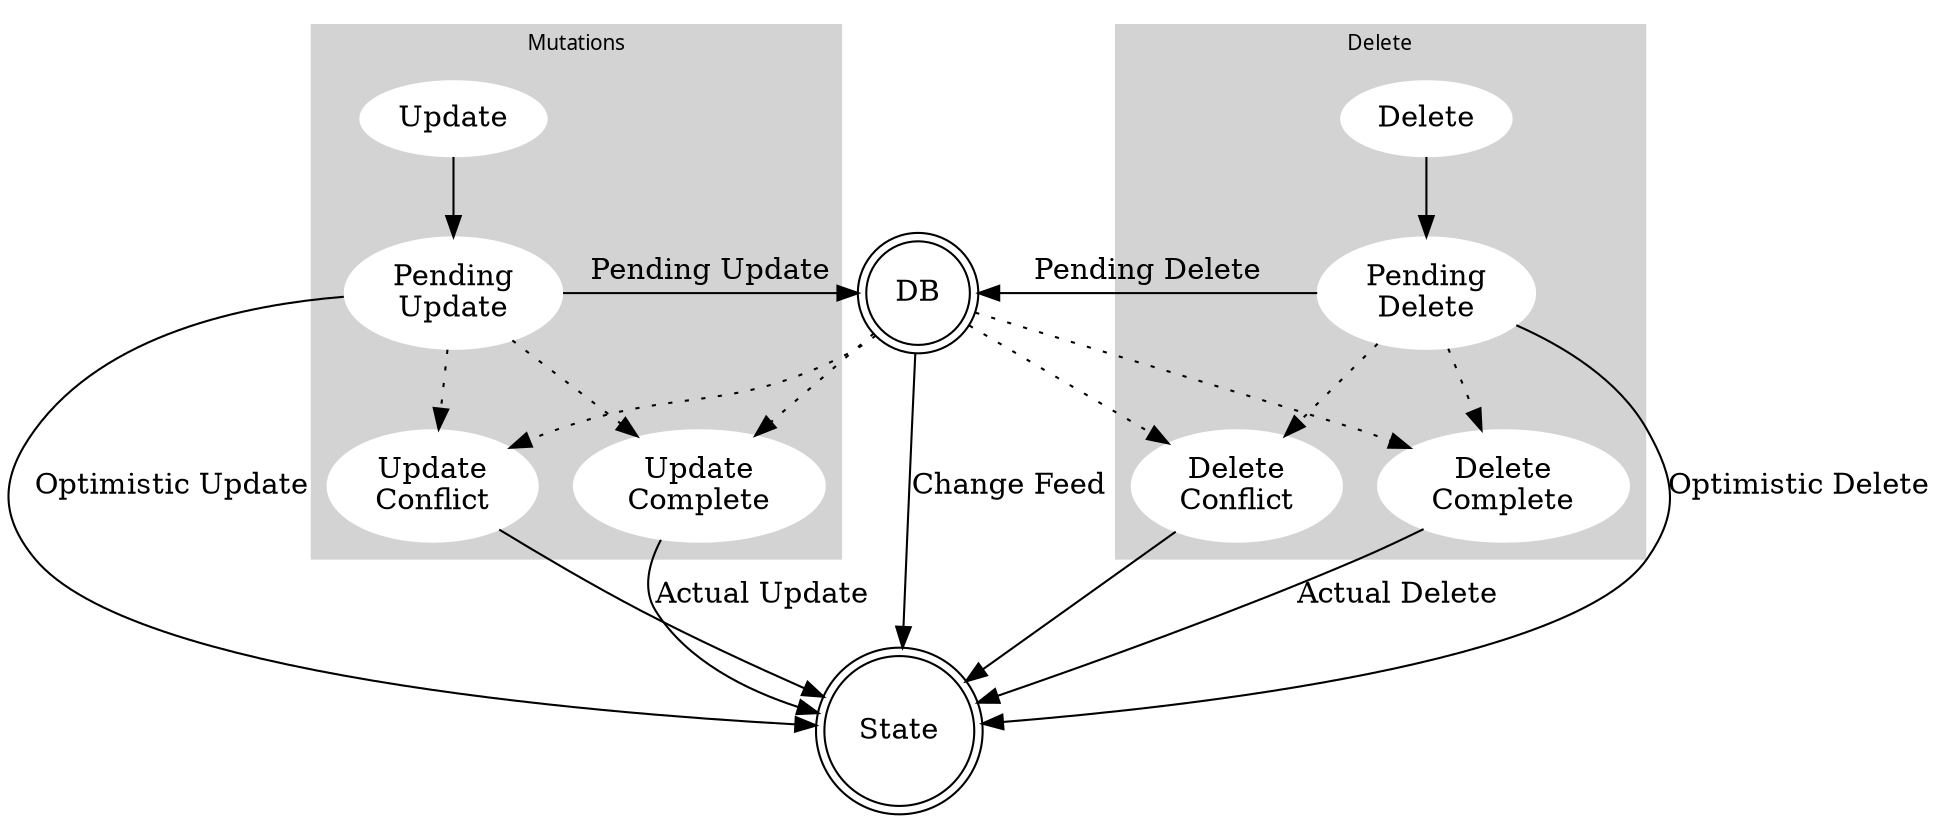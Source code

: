 digraph G {
  graph [fontsize=10 fontname="Verdana" compound=true];
	State [shape=doublecircle];
	DB [shape=doublecircle];
  node [style=filled,color=white];

	subgraph cluster_0 {
		style=filled;
		color=lightgrey;
		Update -> "Pending\nUpdate";
    "Pending\nUpdate" -> "Update\nComplete" [style=dotted];
    "Pending\nUpdate" -> "Update\nConflict" [style=dotted];
		label = "Mutations";
	}
  "Pending\nUpdate" -> State [label="Optimistic Update" ]
  "Update\nComplete" -> State [label="Actual Update" ]
  "Pending\nUpdate" -> DB [label="Pending Update"]
  DB -> "Update\nComplete"  [style=dotted]
  "Update\nConflict" -> State;
  DB -> "Update\nConflict"  [style=dotted]

  subgraph cluster_1 {
		style=filled;
		color=lightgrey;
		Delete -> "Pending\nDelete";
    "Pending\nDelete" -> "Delete\nComplete" [style=dotted];
    "Pending\nDelete" -> "Delete\nConflict" [style=dotted];
		label = "Delete";
	}
  "Pending\nDelete" -> State [label="Optimistic Delete" ]
  "Delete\nComplete" -> State [label="Actual Delete" ]
  "Pending\nDelete" -> DB [label="Pending Delete"]
  DB -> "Delete\nComplete"  [style=dotted]
  DB -> "Delete\nConflict"  [style=dotted]
  "Delete\nConflict" -> State;

  DB -> State [label="Change Feed"];
}
